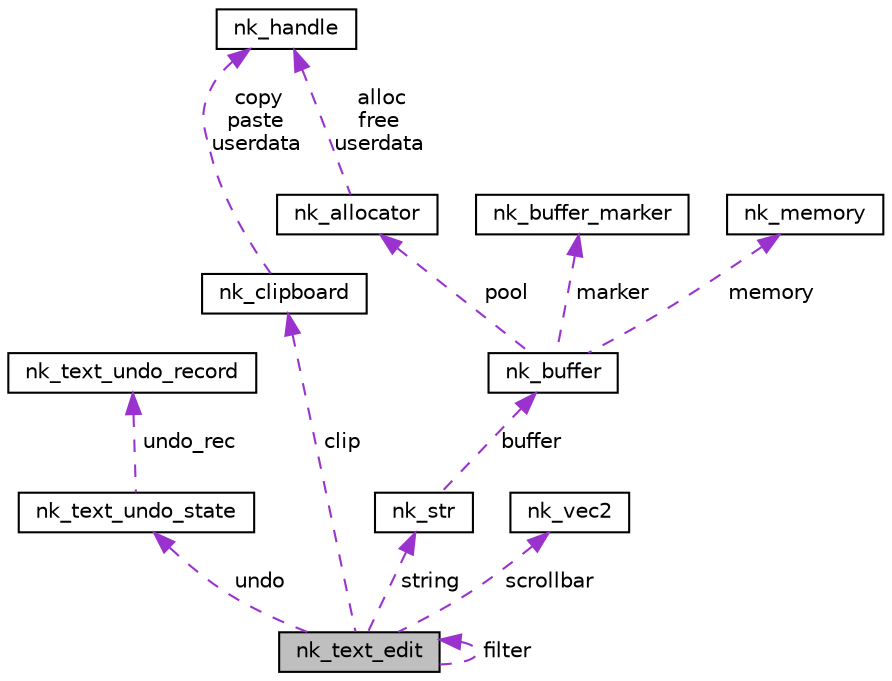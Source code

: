 digraph "nk_text_edit"
{
 // LATEX_PDF_SIZE
  edge [fontname="Helvetica",fontsize="10",labelfontname="Helvetica",labelfontsize="10"];
  node [fontname="Helvetica",fontsize="10",shape=record];
  Node1 [label="nk_text_edit",height=0.2,width=0.4,color="black", fillcolor="grey75", style="filled", fontcolor="black",tooltip=" "];
  Node2 -> Node1 [dir="back",color="darkorchid3",fontsize="10",style="dashed",label=" undo" ,fontname="Helvetica"];
  Node2 [label="nk_text_undo_state",height=0.2,width=0.4,color="black", fillcolor="white", style="filled",URL="$structnk__text__undo__state.html",tooltip=" "];
  Node3 -> Node2 [dir="back",color="darkorchid3",fontsize="10",style="dashed",label=" undo_rec" ,fontname="Helvetica"];
  Node3 [label="nk_text_undo_record",height=0.2,width=0.4,color="black", fillcolor="white", style="filled",URL="$structnk__text__undo__record.html",tooltip=" "];
  Node4 -> Node1 [dir="back",color="darkorchid3",fontsize="10",style="dashed",label=" clip" ,fontname="Helvetica"];
  Node4 [label="nk_clipboard",height=0.2,width=0.4,color="black", fillcolor="white", style="filled",URL="$structnk__clipboard.html",tooltip=" "];
  Node5 -> Node4 [dir="back",color="darkorchid3",fontsize="10",style="dashed",label=" copy\npaste\nuserdata" ,fontname="Helvetica"];
  Node5 [label="nk_handle",height=0.2,width=0.4,color="black", fillcolor="white", style="filled",URL="$unionnk__handle.html",tooltip=" "];
  Node6 -> Node1 [dir="back",color="darkorchid3",fontsize="10",style="dashed",label=" scrollbar" ,fontname="Helvetica"];
  Node6 [label="nk_vec2",height=0.2,width=0.4,color="black", fillcolor="white", style="filled",URL="$structnk__vec2.html",tooltip=" "];
  Node1 -> Node1 [dir="back",color="darkorchid3",fontsize="10",style="dashed",label=" filter" ,fontname="Helvetica"];
  Node7 -> Node1 [dir="back",color="darkorchid3",fontsize="10",style="dashed",label=" string" ,fontname="Helvetica"];
  Node7 [label="nk_str",height=0.2,width=0.4,color="black", fillcolor="white", style="filled",URL="$structnk__str.html",tooltip="=============================================================="];
  Node8 -> Node7 [dir="back",color="darkorchid3",fontsize="10",style="dashed",label=" buffer" ,fontname="Helvetica"];
  Node8 [label="nk_buffer",height=0.2,width=0.4,color="black", fillcolor="white", style="filled",URL="$structnk__buffer.html",tooltip=" "];
  Node9 -> Node8 [dir="back",color="darkorchid3",fontsize="10",style="dashed",label=" pool" ,fontname="Helvetica"];
  Node9 [label="nk_allocator",height=0.2,width=0.4,color="black", fillcolor="white", style="filled",URL="$structnk__allocator.html",tooltip=" "];
  Node5 -> Node9 [dir="back",color="darkorchid3",fontsize="10",style="dashed",label=" alloc\nfree\nuserdata" ,fontname="Helvetica"];
  Node10 -> Node8 [dir="back",color="darkorchid3",fontsize="10",style="dashed",label=" marker" ,fontname="Helvetica"];
  Node10 [label="nk_buffer_marker",height=0.2,width=0.4,color="black", fillcolor="white", style="filled",URL="$structnk__buffer__marker.html",tooltip=" "];
  Node11 -> Node8 [dir="back",color="darkorchid3",fontsize="10",style="dashed",label=" memory" ,fontname="Helvetica"];
  Node11 [label="nk_memory",height=0.2,width=0.4,color="black", fillcolor="white", style="filled",URL="$structnk__memory.html",tooltip=" "];
}
